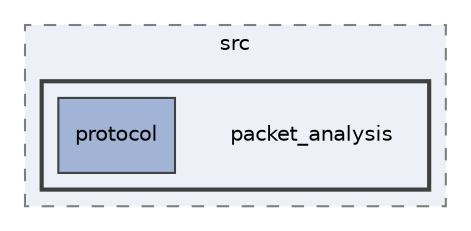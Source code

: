 digraph "/Users/jlu/zeek/src/packet_analysis"
{
 // LATEX_PDF_SIZE
  edge [fontname="Helvetica",fontsize="10",labelfontname="Helvetica",labelfontsize="10"];
  node [fontname="Helvetica",fontsize="10",shape=record];
  compound=true
  subgraph clusterdir_ad5ef0d7ac29eb47ccb661b82fa60e73 {
    graph [ bgcolor="#edf0f7", pencolor="grey50", style="filled,dashed,", label="src", fontname="Helvetica", fontsize="10", URL="dir_ad5ef0d7ac29eb47ccb661b82fa60e73.html"]
  subgraph clusterdir_5860836a0a9d5f6e3a9e7e132f6df951 {
    graph [ bgcolor="#edf0f7", pencolor="grey25", style="filled,bold,", label="", fontname="Helvetica", fontsize="10", URL="dir_5860836a0a9d5f6e3a9e7e132f6df951.html"]
    dir_5860836a0a9d5f6e3a9e7e132f6df951 [shape=plaintext, label="packet_analysis"];
  dir_d66370ba551cea76de8be34d28adc26c [shape=box, label="protocol", style="filled,", fillcolor="#a2b4d6", color="grey25", URL="dir_d66370ba551cea76de8be34d28adc26c.html"];
  }
  }
}
